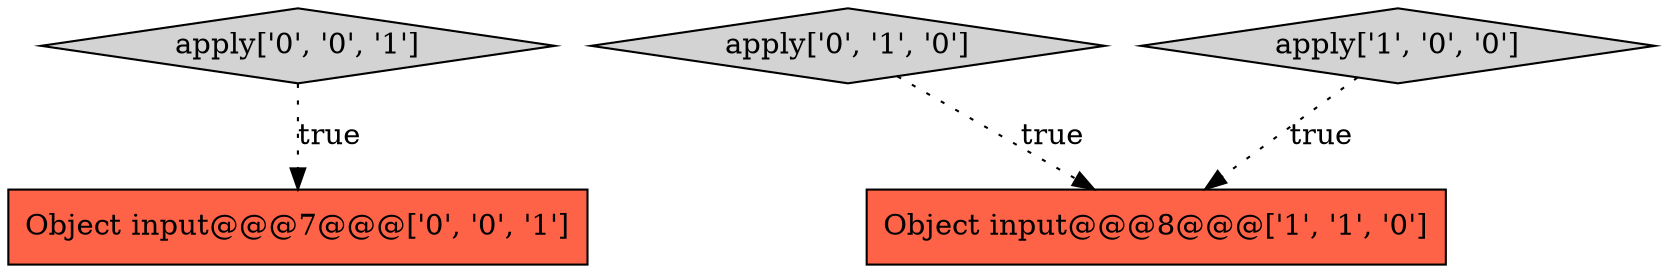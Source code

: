 digraph {
4 [style = filled, label = "apply['0', '0', '1']", fillcolor = lightgray, shape = diamond image = "AAA0AAABBB3BBB"];
3 [style = filled, label = "Object input@@@7@@@['0', '0', '1']", fillcolor = tomato, shape = box image = "AAA0AAABBB3BBB"];
2 [style = filled, label = "apply['0', '1', '0']", fillcolor = lightgray, shape = diamond image = "AAA0AAABBB2BBB"];
0 [style = filled, label = "Object input@@@8@@@['1', '1', '0']", fillcolor = tomato, shape = box image = "AAA0AAABBB1BBB"];
1 [style = filled, label = "apply['1', '0', '0']", fillcolor = lightgray, shape = diamond image = "AAA0AAABBB1BBB"];
1->0 [style = dotted, label="true"];
2->0 [style = dotted, label="true"];
4->3 [style = dotted, label="true"];
}
